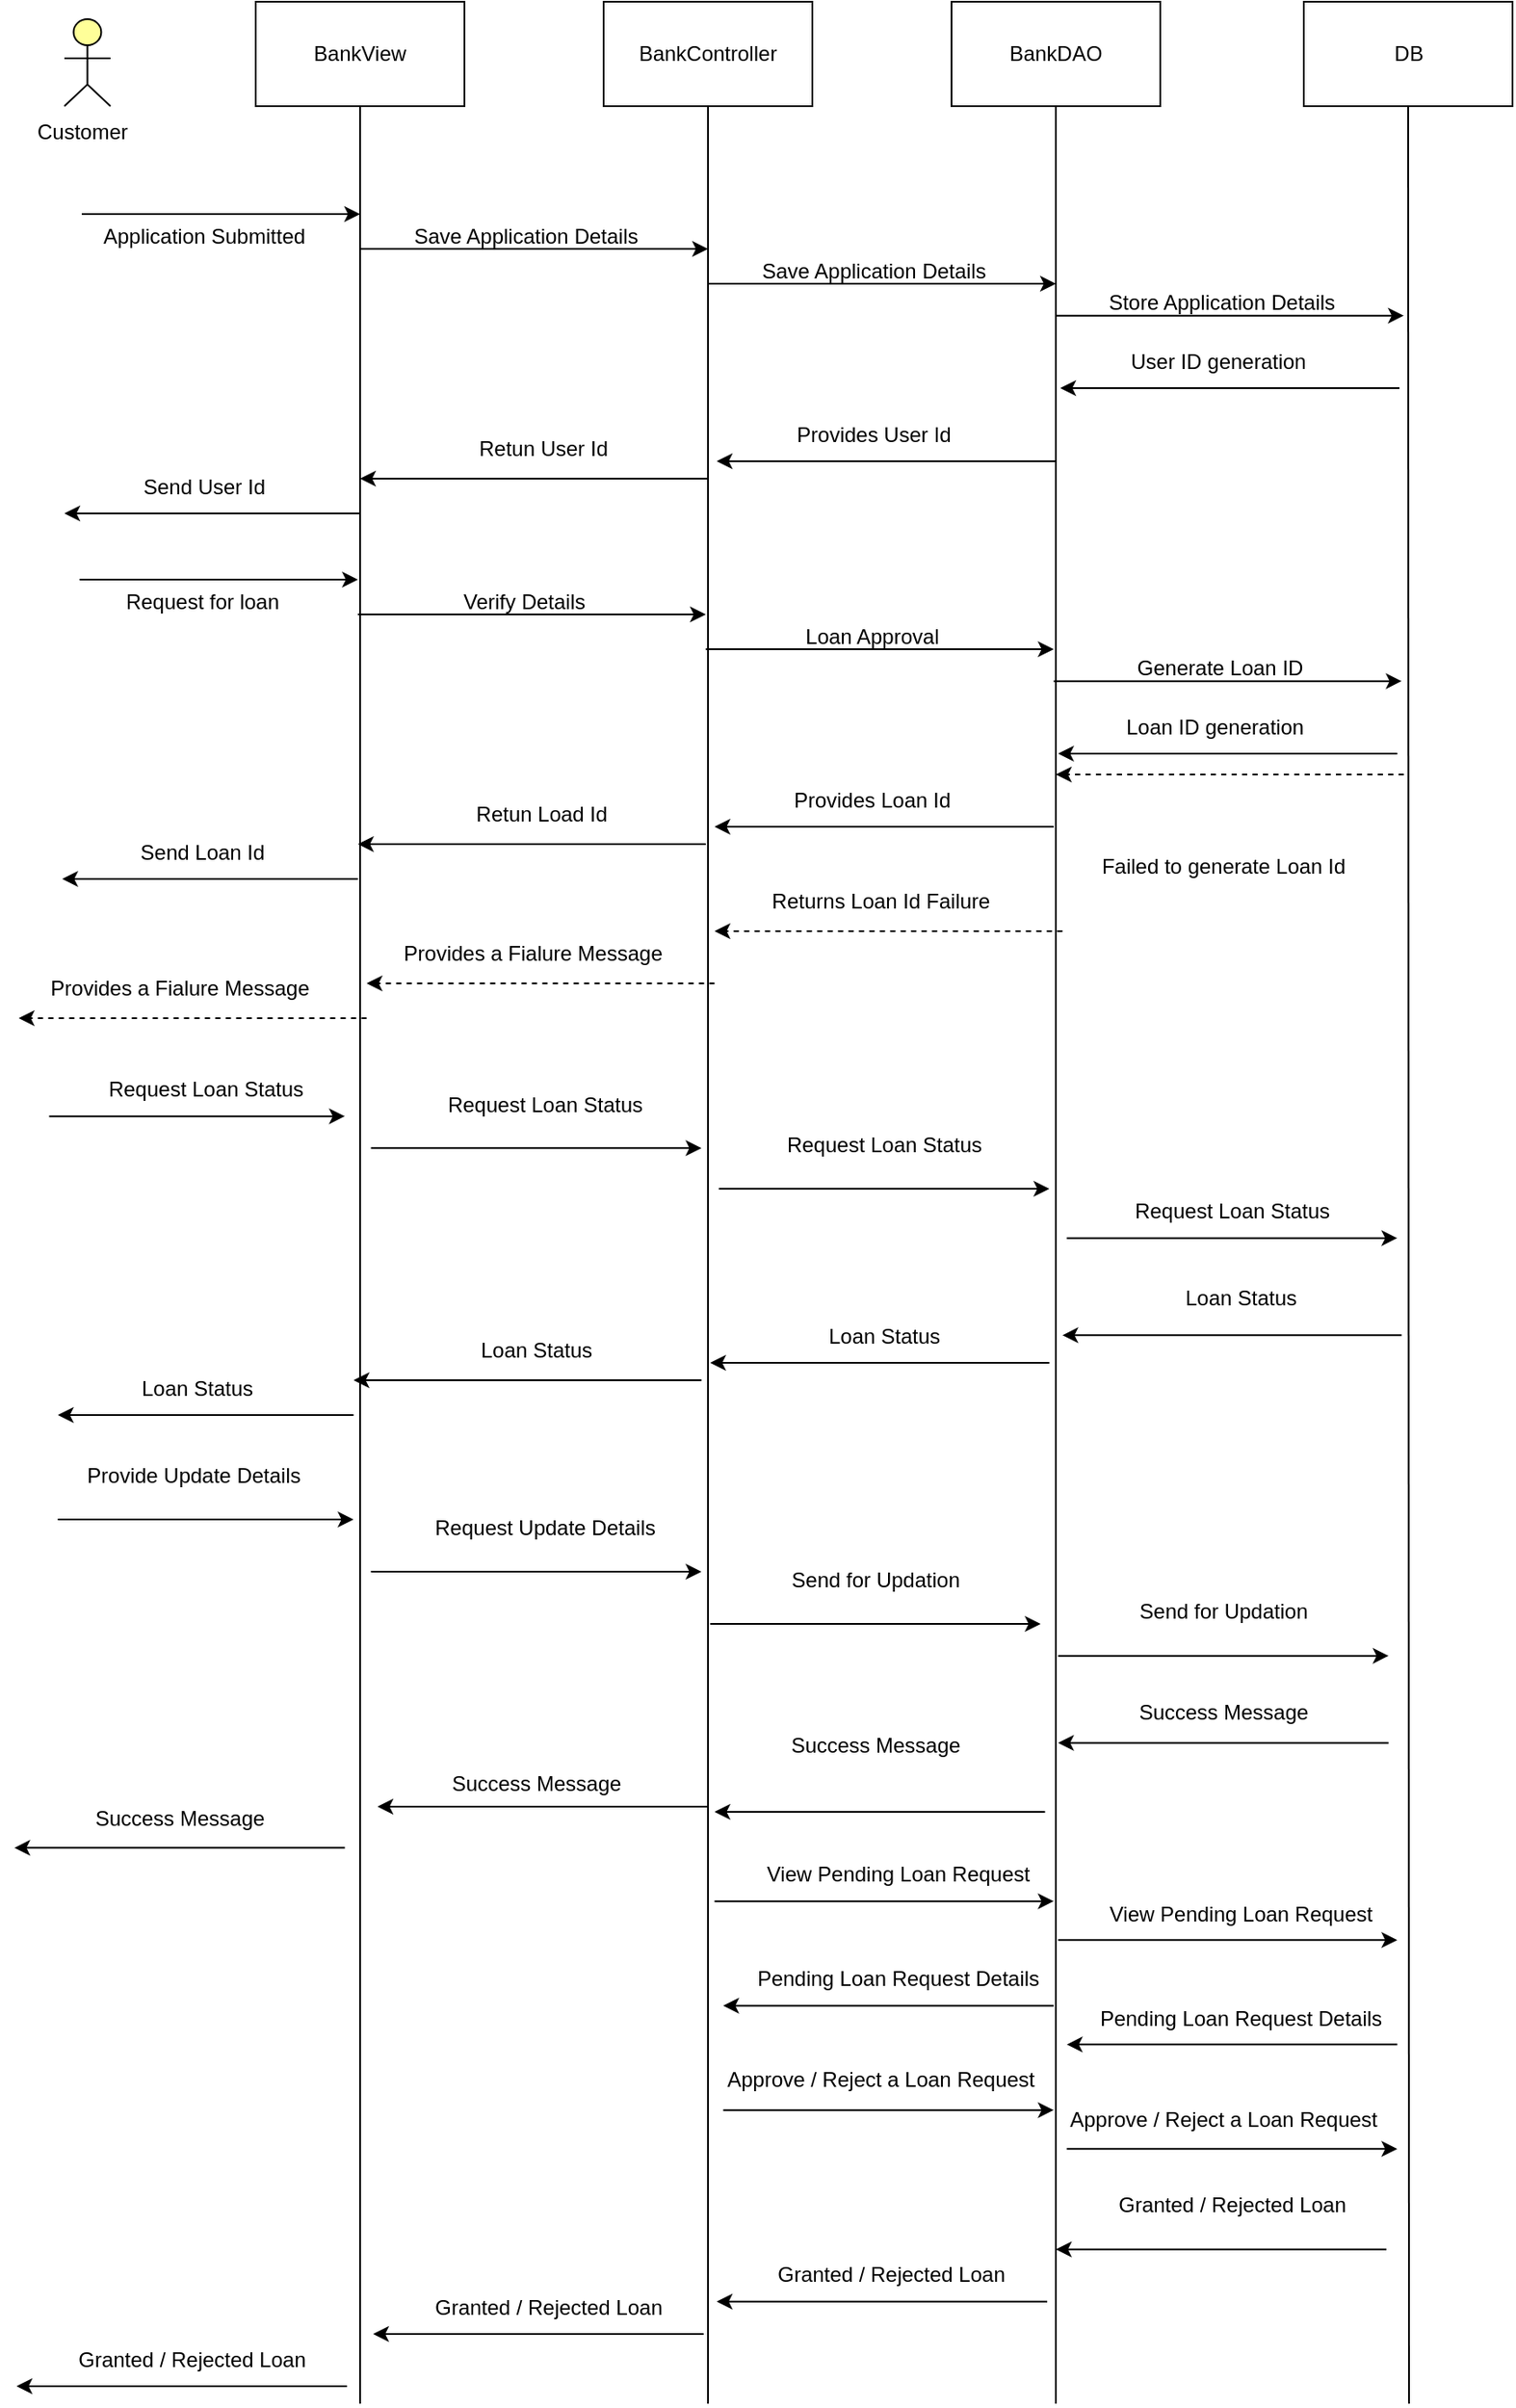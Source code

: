 <mxfile version="28.1.0">
  <diagram name="Page-1" id="zYoQJKuruc59RscXdtNj">
    <mxGraphModel dx="2265" dy="920" grid="1" gridSize="10" guides="1" tooltips="1" connect="1" arrows="1" fold="1" page="1" pageScale="1" pageWidth="850" pageHeight="1100" math="0" shadow="0">
      <root>
        <mxCell id="0" />
        <mxCell id="1" parent="0" />
        <mxCell id="ZP8F139_U9aVebwbNAbs-1" value="" style="html=1;outlineConnect=0;whiteSpace=wrap;fillColor=#ffff99;verticalLabelPosition=bottom;verticalAlign=top;align=center;shape=mxgraph.archimate3.actor;" parent="1" vertex="1">
          <mxGeometry x="-370" y="130" width="26.5" height="50" as="geometry" />
        </mxCell>
        <mxCell id="ZP8F139_U9aVebwbNAbs-2" value="BankView" style="rounded=0;whiteSpace=wrap;html=1;" parent="1" vertex="1">
          <mxGeometry x="-260" y="120" width="120" height="60" as="geometry" />
        </mxCell>
        <mxCell id="ZP8F139_U9aVebwbNAbs-3" value="BankController" style="rounded=0;whiteSpace=wrap;html=1;" parent="1" vertex="1">
          <mxGeometry x="-60" y="120" width="120" height="60" as="geometry" />
        </mxCell>
        <mxCell id="ZP8F139_U9aVebwbNAbs-4" value="BankDAO" style="rounded=0;whiteSpace=wrap;html=1;direction=west;" parent="1" vertex="1">
          <mxGeometry x="140" y="120" width="120" height="60" as="geometry" />
        </mxCell>
        <mxCell id="ZP8F139_U9aVebwbNAbs-5" value="" style="endArrow=none;html=1;rounded=0;entryX=0.5;entryY=1;entryDx=0;entryDy=0;" parent="1" target="ZP8F139_U9aVebwbNAbs-2" edge="1">
          <mxGeometry width="50" height="50" relative="1" as="geometry">
            <mxPoint x="-200" y="1500" as="sourcePoint" />
            <mxPoint x="-90" y="290" as="targetPoint" />
          </mxGeometry>
        </mxCell>
        <mxCell id="ZP8F139_U9aVebwbNAbs-6" value="" style="endArrow=none;html=1;rounded=0;" parent="1" edge="1">
          <mxGeometry width="50" height="50" relative="1" as="geometry">
            <mxPoint x="200" y="1500" as="sourcePoint" />
            <mxPoint x="200" y="180" as="targetPoint" />
          </mxGeometry>
        </mxCell>
        <mxCell id="ZP8F139_U9aVebwbNAbs-7" value="" style="endArrow=none;html=1;rounded=0;entryX=0.5;entryY=1;entryDx=0;entryDy=0;" parent="1" target="ZP8F139_U9aVebwbNAbs-3" edge="1">
          <mxGeometry width="50" height="50" relative="1" as="geometry">
            <mxPoint y="1500" as="sourcePoint" />
            <mxPoint x="25" y="310" as="targetPoint" />
          </mxGeometry>
        </mxCell>
        <mxCell id="ZP8F139_U9aVebwbNAbs-8" value="Customer" style="text;html=1;align=center;verticalAlign=middle;resizable=0;points=[];autosize=1;strokeColor=none;fillColor=none;" parent="1" vertex="1">
          <mxGeometry x="-400" y="180" width="80" height="30" as="geometry" />
        </mxCell>
        <mxCell id="ZP8F139_U9aVebwbNAbs-9" value="" style="endArrow=classic;html=1;rounded=0;" parent="1" edge="1">
          <mxGeometry width="50" height="50" relative="1" as="geometry">
            <mxPoint x="-201.25" y="472" as="sourcePoint" />
            <mxPoint x="-1.25" y="472" as="targetPoint" />
          </mxGeometry>
        </mxCell>
        <mxCell id="ZP8F139_U9aVebwbNAbs-10" value="" style="endArrow=classic;html=1;rounded=0;" parent="1" edge="1">
          <mxGeometry width="50" height="50" relative="1" as="geometry">
            <mxPoint x="-1.25" y="492" as="sourcePoint" />
            <mxPoint x="198.75" y="492" as="targetPoint" />
          </mxGeometry>
        </mxCell>
        <mxCell id="ZP8F139_U9aVebwbNAbs-11" value="" style="endArrow=classic;html=1;rounded=0;" parent="1" edge="1">
          <mxGeometry width="50" height="50" relative="1" as="geometry">
            <mxPoint x="-361.25" y="452" as="sourcePoint" />
            <mxPoint x="-201.25" y="452" as="targetPoint" />
          </mxGeometry>
        </mxCell>
        <mxCell id="ZP8F139_U9aVebwbNAbs-12" value="" style="endArrow=classic;html=1;rounded=0;" parent="1" edge="1">
          <mxGeometry width="50" height="50" relative="1" as="geometry">
            <mxPoint x="-1.25" y="604" as="sourcePoint" />
            <mxPoint x="-201.25" y="604" as="targetPoint" />
          </mxGeometry>
        </mxCell>
        <mxCell id="ZP8F139_U9aVebwbNAbs-13" value="" style="endArrow=classic;html=1;rounded=0;" parent="1" edge="1">
          <mxGeometry width="50" height="50" relative="1" as="geometry">
            <mxPoint x="-201.25" y="624" as="sourcePoint" />
            <mxPoint x="-371.25" y="624" as="targetPoint" />
          </mxGeometry>
        </mxCell>
        <mxCell id="ZP8F139_U9aVebwbNAbs-14" value="Request for loan" style="text;html=1;align=center;verticalAlign=middle;resizable=0;points=[];autosize=1;strokeColor=none;fillColor=none;" parent="1" vertex="1">
          <mxGeometry x="-346.25" y="450" width="110" height="30" as="geometry" />
        </mxCell>
        <mxCell id="ZP8F139_U9aVebwbNAbs-15" value="Verify Details" style="text;html=1;align=center;verticalAlign=middle;resizable=0;points=[];autosize=1;strokeColor=none;fillColor=none;" parent="1" vertex="1">
          <mxGeometry x="-151.25" y="450" width="90" height="30" as="geometry" />
        </mxCell>
        <mxCell id="ZP8F139_U9aVebwbNAbs-16" value="Loan Approval" style="text;html=1;align=center;verticalAlign=middle;resizable=0;points=[];autosize=1;strokeColor=none;fillColor=none;" parent="1" vertex="1">
          <mxGeometry x="43.75" y="470" width="100" height="30" as="geometry" />
        </mxCell>
        <mxCell id="ZP8F139_U9aVebwbNAbs-17" value="Retun Load Id" style="text;html=1;align=center;verticalAlign=middle;resizable=0;points=[];autosize=1;strokeColor=none;fillColor=none;" parent="1" vertex="1">
          <mxGeometry x="-146.25" y="572" width="100" height="30" as="geometry" />
        </mxCell>
        <mxCell id="ZP8F139_U9aVebwbNAbs-18" value="Send Loan Id" style="text;html=1;align=center;verticalAlign=middle;resizable=0;points=[];autosize=1;strokeColor=none;fillColor=none;" parent="1" vertex="1">
          <mxGeometry x="-336.25" y="594" width="90" height="30" as="geometry" />
        </mxCell>
        <mxCell id="ZP8F139_U9aVebwbNAbs-19" value="" style="endArrow=classic;html=1;rounded=0;" parent="1" edge="1">
          <mxGeometry width="50" height="50" relative="1" as="geometry">
            <mxPoint x="198.75" y="594" as="sourcePoint" />
            <mxPoint x="3.75" y="594" as="targetPoint" />
          </mxGeometry>
        </mxCell>
        <mxCell id="ZP8F139_U9aVebwbNAbs-20" value="Provides Loan Id" style="text;html=1;align=center;verticalAlign=middle;resizable=0;points=[];autosize=1;strokeColor=none;fillColor=none;" parent="1" vertex="1">
          <mxGeometry x="38.75" y="564" width="110" height="30" as="geometry" />
        </mxCell>
        <mxCell id="ZP8F139_U9aVebwbNAbs-21" value="" style="endArrow=classic;html=1;rounded=0;" parent="1" edge="1">
          <mxGeometry width="50" height="50" relative="1" as="geometry">
            <mxPoint x="-378.75" y="760.33" as="sourcePoint" />
            <mxPoint x="-208.75" y="760.33" as="targetPoint" />
          </mxGeometry>
        </mxCell>
        <mxCell id="ZP8F139_U9aVebwbNAbs-22" value="Request Loan Status" style="text;html=1;align=center;verticalAlign=middle;resizable=0;points=[];autosize=1;strokeColor=none;fillColor=none;" parent="1" vertex="1">
          <mxGeometry x="-358.75" y="730.0" width="140" height="30" as="geometry" />
        </mxCell>
        <mxCell id="ZP8F139_U9aVebwbNAbs-23" value="Request Loan Status" style="text;html=1;align=center;verticalAlign=middle;resizable=0;points=[];autosize=1;strokeColor=none;fillColor=none;" parent="1" vertex="1">
          <mxGeometry x="-163.75" y="738.66" width="140" height="30" as="geometry" />
        </mxCell>
        <mxCell id="ZP8F139_U9aVebwbNAbs-24" value="Request Loan Status" style="text;html=1;align=center;verticalAlign=middle;resizable=0;points=[];autosize=1;strokeColor=none;fillColor=none;" parent="1" vertex="1">
          <mxGeometry x="31.25" y="762" width="140" height="30" as="geometry" />
        </mxCell>
        <mxCell id="ZP8F139_U9aVebwbNAbs-25" value="" style="endArrow=classic;html=1;rounded=0;" parent="1" edge="1">
          <mxGeometry width="50" height="50" relative="1" as="geometry">
            <mxPoint x="-193.75" y="778.66" as="sourcePoint" />
            <mxPoint x="-3.75" y="778.66" as="targetPoint" />
          </mxGeometry>
        </mxCell>
        <mxCell id="ZP8F139_U9aVebwbNAbs-26" value="" style="endArrow=classic;html=1;rounded=0;" parent="1" edge="1">
          <mxGeometry width="50" height="50" relative="1" as="geometry">
            <mxPoint x="6.25" y="802" as="sourcePoint" />
            <mxPoint x="196.25" y="802" as="targetPoint" />
          </mxGeometry>
        </mxCell>
        <mxCell id="ZP8F139_U9aVebwbNAbs-27" value="" style="endArrow=classic;html=1;rounded=0;" parent="1" edge="1">
          <mxGeometry width="50" height="50" relative="1" as="geometry">
            <mxPoint x="-3.75" y="912" as="sourcePoint" />
            <mxPoint x="-203.75" y="912" as="targetPoint" />
          </mxGeometry>
        </mxCell>
        <mxCell id="ZP8F139_U9aVebwbNAbs-28" value="" style="endArrow=classic;html=1;rounded=0;" parent="1" edge="1">
          <mxGeometry width="50" height="50" relative="1" as="geometry">
            <mxPoint x="-203.75" y="932" as="sourcePoint" />
            <mxPoint x="-373.75" y="932" as="targetPoint" />
          </mxGeometry>
        </mxCell>
        <mxCell id="ZP8F139_U9aVebwbNAbs-29" value="Loan Status" style="text;html=1;align=center;verticalAlign=middle;resizable=0;points=[];autosize=1;strokeColor=none;fillColor=none;" parent="1" vertex="1">
          <mxGeometry x="-143.75" y="880" width="90" height="30" as="geometry" />
        </mxCell>
        <mxCell id="ZP8F139_U9aVebwbNAbs-30" value="Loan Status" style="text;html=1;align=center;verticalAlign=middle;resizable=0;points=[];autosize=1;strokeColor=none;fillColor=none;" parent="1" vertex="1">
          <mxGeometry x="-338.75" y="902" width="90" height="30" as="geometry" />
        </mxCell>
        <mxCell id="ZP8F139_U9aVebwbNAbs-31" value="" style="endArrow=classic;html=1;rounded=0;" parent="1" edge="1">
          <mxGeometry width="50" height="50" relative="1" as="geometry">
            <mxPoint x="196.25" y="902" as="sourcePoint" />
            <mxPoint x="1.25" y="902" as="targetPoint" />
          </mxGeometry>
        </mxCell>
        <mxCell id="ZP8F139_U9aVebwbNAbs-32" value="&lt;span style=&quot;color: rgba(0, 0, 0, 0); font-family: monospace; font-size: 0px; text-align: start;&quot;&gt;%3CmxGraphModel%3E%3Croot%3E%3CmxCell%20id%3D%220%22%2F%3E%3CmxCell%20id%3D%221%22%20parent%3D%220%22%2F%3E%3CmxCell%20id%3D%222%22%20value%3D%22%22%20style%3D%22endArrow%3Dclassic%3Bhtml%3D1%3Brounded%3D0%3B%22%20edge%3D%221%22%20parent%3D%221%22%3E%3CmxGeometry%20width%3D%2250%22%20height%3D%2250%22%20relative%3D%221%22%20as%3D%22geometry%22%3E%3CmxPoint%20x%3D%22475%22%20y%3D%22282%22%20as%3D%22sourcePoint%22%2F%3E%3CmxPoint%20x%3D%22275%22%20y%3D%22282%22%20as%3D%22targetPoint%22%2F%3E%3C%2FmxGeometry%3E%3C%2FmxCell%3E%3CmxCell%20id%3D%223%22%20value%3D%22%22%20style%3D%22endArrow%3Dclassic%3Bhtml%3D1%3Brounded%3D0%3B%22%20edge%3D%221%22%20parent%3D%221%22%3E%3CmxGeometry%20width%3D%2250%22%20height%3D%2250%22%20relative%3D%221%22%20as%3D%22geometry%22%3E%3CmxPoint%20x%3D%22275%22%20y%3D%22302%22%20as%3D%22sourcePoint%22%2F%3E%3CmxPoint%20x%3D%22105%22%20y%3D%22302%22%20as%3D%22targetPoint%22%2F%3E%3C%2FmxGeometry%3E%3C%2FmxCell%3E%3CmxCell%20id%3D%224%22%20value%3D%22Provides%20Loan%20Id%22%20style%3D%22text%3Bhtml%3D1%3Balign%3Dcenter%3BverticalAlign%3Dmiddle%3Bresizable%3D0%3Bpoints%3D%5B%5D%3Bautosize%3D1%3BstrokeColor%3Dnone%3BfillColor%3Dnone%3B%22%20vertex%3D%221%22%20parent%3D%221%22%3E%3CmxGeometry%20x%3D%22325%22%20y%3D%22250%22%20width%3D%22110%22%20height%3D%2230%22%20as%3D%22geometry%22%2F%3E%3C%2FmxCell%3E%3CmxCell%20id%3D%225%22%20value%3D%22Provides%20Loan%20Id%22%20style%3D%22text%3Bhtml%3D1%3Balign%3Dcenter%3BverticalAlign%3Dmiddle%3Bresizable%3D0%3Bpoints%3D%5B%5D%3Bautosize%3D1%3BstrokeColor%3Dnone%3BfillColor%3Dnone%3B%22%20vertex%3D%221%22%20parent%3D%221%22%3E%3CmxGeometry%20x%3D%22130%22%20y%3D%22272%22%20width%3D%22110%22%20height%3D%2230%22%20as%3D%22geometry%22%2F%3E%3C%2FmxCell%3E%3CmxCell%20id%3D%226%22%20value%3D%22%22%20style%3D%22endArrow%3Dclassic%3Bhtml%3D1%3Brounded%3D0%3B%22%20edge%3D%221%22%20parent%3D%221%22%3E%3CmxGeometry%20width%3D%2250%22%20height%3D%2250%22%20relative%3D%221%22%20as%3D%22geometry%22%3E%3CmxPoint%20x%3D%22675%22%20y%3D%22272%22%20as%3D%22sourcePoint%22%2F%3E%3CmxPoint%20x%3D%22480%22%20y%3D%22272%22%20as%3D%22targetPoint%22%2F%3E%3C%2FmxGeometry%3E%3C%2FmxCell%3E%3CmxCell%20id%3D%227%22%20value%3D%22Loan%20ID%20generation%22%20style%3D%22text%3Bhtml%3D1%3Balign%3Dcenter%3BverticalAlign%3Dmiddle%3Bresizable%3D0%3Bpoints%3D%5B%5D%3Bautosize%3D1%3BstrokeColor%3Dnone%3BfillColor%3Dnone%3B%22%20vertex%3D%221%22%20parent%3D%221%22%3E%3CmxGeometry%20x%3D%22505%22%20y%3D%22242%22%20width%3D%22130%22%20height%3D%2230%22%20as%3D%22geometry%22%2F%3E%3C%2FmxCell%3E%3C%2Froot%3E%3C%2FmxGraphModel%3EL&lt;/span&gt;" style="text;html=1;align=center;verticalAlign=middle;resizable=0;points=[];autosize=1;strokeColor=none;fillColor=none;" parent="1" vertex="1">
          <mxGeometry x="81.25" y="872" width="20" height="30" as="geometry" />
        </mxCell>
        <mxCell id="ZP8F139_U9aVebwbNAbs-33" value="Loan Status" style="text;html=1;align=center;verticalAlign=middle;resizable=0;points=[];autosize=1;strokeColor=none;fillColor=none;" parent="1" vertex="1">
          <mxGeometry x="56.25" y="872" width="90" height="30" as="geometry" />
        </mxCell>
        <mxCell id="ZP8F139_U9aVebwbNAbs-34" value="" style="endArrow=classic;html=1;rounded=0;" parent="1" edge="1">
          <mxGeometry width="50" height="50" relative="1" as="geometry">
            <mxPoint x="-373.75" y="992" as="sourcePoint" />
            <mxPoint x="-203.75" y="992" as="targetPoint" />
          </mxGeometry>
        </mxCell>
        <mxCell id="ZP8F139_U9aVebwbNAbs-35" value="Provide Update Details" style="text;html=1;align=center;verticalAlign=middle;resizable=0;points=[];autosize=1;strokeColor=none;fillColor=none;" parent="1" vertex="1">
          <mxGeometry x="-371.25" y="952" width="150" height="30" as="geometry" />
        </mxCell>
        <mxCell id="ZP8F139_U9aVebwbNAbs-36" value="Request Update Details" style="text;html=1;align=center;verticalAlign=middle;resizable=0;points=[];autosize=1;strokeColor=none;fillColor=none;" parent="1" vertex="1">
          <mxGeometry x="-168.75" y="982" width="150" height="30" as="geometry" />
        </mxCell>
        <mxCell id="ZP8F139_U9aVebwbNAbs-37" value="Send for Updation" style="text;html=1;align=center;verticalAlign=middle;resizable=0;points=[];autosize=1;strokeColor=none;fillColor=none;" parent="1" vertex="1">
          <mxGeometry x="36.25" y="1012" width="120" height="30" as="geometry" />
        </mxCell>
        <mxCell id="ZP8F139_U9aVebwbNAbs-38" value="" style="endArrow=classic;html=1;rounded=0;" parent="1" edge="1">
          <mxGeometry width="50" height="50" relative="1" as="geometry">
            <mxPoint x="-193.75" y="1022" as="sourcePoint" />
            <mxPoint x="-3.75" y="1022" as="targetPoint" />
          </mxGeometry>
        </mxCell>
        <mxCell id="ZP8F139_U9aVebwbNAbs-39" value="" style="endArrow=classic;html=1;rounded=0;" parent="1" edge="1">
          <mxGeometry width="50" height="50" relative="1" as="geometry">
            <mxPoint x="1.25" y="1052" as="sourcePoint" />
            <mxPoint x="191.25" y="1052" as="targetPoint" />
          </mxGeometry>
        </mxCell>
        <mxCell id="ZP8F139_U9aVebwbNAbs-40" value="" style="endArrow=classic;html=1;rounded=0;" parent="1" edge="1">
          <mxGeometry width="50" height="50" relative="1" as="geometry">
            <mxPoint x="193.75" y="1160" as="sourcePoint" />
            <mxPoint x="3.75" y="1160" as="targetPoint" />
          </mxGeometry>
        </mxCell>
        <mxCell id="ZP8F139_U9aVebwbNAbs-41" value="Success Message" style="text;html=1;align=center;verticalAlign=middle;resizable=0;points=[];autosize=1;strokeColor=none;fillColor=none;" parent="1" vertex="1">
          <mxGeometry x="36.25" y="1106.66" width="120" height="30" as="geometry" />
        </mxCell>
        <mxCell id="ZP8F139_U9aVebwbNAbs-42" value="" style="endArrow=classic;html=1;rounded=0;" parent="1" edge="1">
          <mxGeometry width="50" height="50" relative="1" as="geometry">
            <mxPoint y="1156.99" as="sourcePoint" />
            <mxPoint x="-190" y="1156.99" as="targetPoint" />
          </mxGeometry>
        </mxCell>
        <mxCell id="ZP8F139_U9aVebwbNAbs-43" value="Success Message" style="text;html=1;align=center;verticalAlign=middle;resizable=0;points=[];autosize=1;strokeColor=none;fillColor=none;" parent="1" vertex="1">
          <mxGeometry x="-158.75" y="1128.66" width="120" height="30" as="geometry" />
        </mxCell>
        <mxCell id="ZP8F139_U9aVebwbNAbs-44" value="" style="endArrow=classic;html=1;rounded=0;" parent="1" edge="1">
          <mxGeometry width="50" height="50" relative="1" as="geometry">
            <mxPoint x="-208.75" y="1180.66" as="sourcePoint" />
            <mxPoint x="-398.75" y="1180.66" as="targetPoint" />
          </mxGeometry>
        </mxCell>
        <mxCell id="ZP8F139_U9aVebwbNAbs-45" value="Success Message" style="text;html=1;align=center;verticalAlign=middle;resizable=0;points=[];autosize=1;strokeColor=none;fillColor=none;" parent="1" vertex="1">
          <mxGeometry x="-363.75" y="1148.66" width="120" height="30" as="geometry" />
        </mxCell>
        <mxCell id="ZP8F139_U9aVebwbNAbs-46" value="" style="endArrow=classic;html=1;rounded=0;" parent="1" edge="1">
          <mxGeometry width="50" height="50" relative="1" as="geometry">
            <mxPoint x="3.75" y="1211.34" as="sourcePoint" />
            <mxPoint x="198.75" y="1211.34" as="targetPoint" />
          </mxGeometry>
        </mxCell>
        <mxCell id="ZP8F139_U9aVebwbNAbs-47" value="View Pending Loan Request" style="text;html=1;align=center;verticalAlign=middle;resizable=0;points=[];autosize=1;strokeColor=none;fillColor=none;" parent="1" vertex="1">
          <mxGeometry x="23.75" y="1181.34" width="170" height="30" as="geometry" />
        </mxCell>
        <mxCell id="ZP8F139_U9aVebwbNAbs-48" value="Pending Loan Request Details" style="text;html=1;align=center;verticalAlign=middle;resizable=0;points=[];autosize=1;strokeColor=none;fillColor=none;" parent="1" vertex="1">
          <mxGeometry x="13.75" y="1241.34" width="190" height="30" as="geometry" />
        </mxCell>
        <mxCell id="ZP8F139_U9aVebwbNAbs-49" value="" style="endArrow=classic;html=1;rounded=0;" parent="1" edge="1">
          <mxGeometry width="50" height="50" relative="1" as="geometry">
            <mxPoint x="8.75" y="1331.34" as="sourcePoint" />
            <mxPoint x="198.75" y="1331.34" as="targetPoint" />
          </mxGeometry>
        </mxCell>
        <mxCell id="ZP8F139_U9aVebwbNAbs-50" value="Approve / Reject a Loan Request" style="text;html=1;align=center;verticalAlign=middle;resizable=0;points=[];autosize=1;strokeColor=none;fillColor=none;" parent="1" vertex="1">
          <mxGeometry x="-1.25" y="1299.34" width="200" height="30" as="geometry" />
        </mxCell>
        <mxCell id="ZP8F139_U9aVebwbNAbs-51" value="" style="endArrow=classic;html=1;rounded=0;" parent="1" edge="1">
          <mxGeometry width="50" height="50" relative="1" as="geometry">
            <mxPoint x="198.75" y="1271.34" as="sourcePoint" />
            <mxPoint x="8.75" y="1271.34" as="targetPoint" />
          </mxGeometry>
        </mxCell>
        <mxCell id="ZP8F139_U9aVebwbNAbs-52" value="Granted / Rejected Loan" style="text;html=1;align=center;verticalAlign=middle;resizable=0;points=[];autosize=1;strokeColor=none;fillColor=none;" parent="1" vertex="1">
          <mxGeometry x="30" y="1411.34" width="150" height="30" as="geometry" />
        </mxCell>
        <mxCell id="ZP8F139_U9aVebwbNAbs-53" value="" style="endArrow=classic;html=1;rounded=0;" parent="1" edge="1">
          <mxGeometry width="50" height="50" relative="1" as="geometry">
            <mxPoint x="195" y="1441.34" as="sourcePoint" />
            <mxPoint x="5" y="1441.34" as="targetPoint" />
          </mxGeometry>
        </mxCell>
        <mxCell id="ZP8F139_U9aVebwbNAbs-54" value="Granted / Rejected Loan" style="text;html=1;align=center;verticalAlign=middle;resizable=0;points=[];autosize=1;strokeColor=none;fillColor=none;" parent="1" vertex="1">
          <mxGeometry x="-167.5" y="1430" width="150" height="30" as="geometry" />
        </mxCell>
        <mxCell id="ZP8F139_U9aVebwbNAbs-55" value="" style="endArrow=classic;html=1;rounded=0;" parent="1" edge="1">
          <mxGeometry width="50" height="50" relative="1" as="geometry">
            <mxPoint x="-2.5" y="1460" as="sourcePoint" />
            <mxPoint x="-192.5" y="1460" as="targetPoint" />
          </mxGeometry>
        </mxCell>
        <mxCell id="ZP8F139_U9aVebwbNAbs-56" value="Granted / Rejected Loan" style="text;html=1;align=center;verticalAlign=middle;resizable=0;points=[];autosize=1;strokeColor=none;fillColor=none;" parent="1" vertex="1">
          <mxGeometry x="-372.5" y="1460" width="150" height="30" as="geometry" />
        </mxCell>
        <mxCell id="ZP8F139_U9aVebwbNAbs-57" value="" style="endArrow=classic;html=1;rounded=0;" parent="1" edge="1">
          <mxGeometry width="50" height="50" relative="1" as="geometry">
            <mxPoint x="-207.5" y="1490" as="sourcePoint" />
            <mxPoint x="-397.5" y="1490" as="targetPoint" />
          </mxGeometry>
        </mxCell>
        <mxCell id="ZP8F139_U9aVebwbNAbs-58" value="" style="html=1;labelBackgroundColor=#ffffff;startArrow=none;startFill=0;startSize=6;endArrow=classic;endFill=1;endSize=6;jettySize=auto;orthogonalLoop=1;strokeWidth=1;dashed=1;fontSize=14;rounded=0;" parent="1" edge="1">
          <mxGeometry width="60" height="60" relative="1" as="geometry">
            <mxPoint x="203.75" y="654" as="sourcePoint" />
            <mxPoint x="3.75" y="654" as="targetPoint" />
          </mxGeometry>
        </mxCell>
        <mxCell id="ZP8F139_U9aVebwbNAbs-59" value="" style="html=1;labelBackgroundColor=#ffffff;startArrow=none;startFill=0;startSize=6;endArrow=classic;endFill=1;endSize=6;jettySize=auto;orthogonalLoop=1;strokeWidth=1;dashed=1;fontSize=14;rounded=0;" parent="1" edge="1">
          <mxGeometry width="60" height="60" relative="1" as="geometry">
            <mxPoint x="3.75" y="684" as="sourcePoint" />
            <mxPoint x="-196.25" y="684" as="targetPoint" />
          </mxGeometry>
        </mxCell>
        <mxCell id="ZP8F139_U9aVebwbNAbs-60" value="" style="html=1;labelBackgroundColor=#ffffff;startArrow=none;startFill=0;startSize=6;endArrow=classic;endFill=1;endSize=6;jettySize=auto;orthogonalLoop=1;strokeWidth=1;dashed=1;fontSize=14;rounded=0;" parent="1" edge="1">
          <mxGeometry width="60" height="60" relative="1" as="geometry">
            <mxPoint x="-196.25" y="704" as="sourcePoint" />
            <mxPoint x="-396.25" y="704" as="targetPoint" />
          </mxGeometry>
        </mxCell>
        <mxCell id="ZP8F139_U9aVebwbNAbs-61" value="Provides a Fialure Message" style="text;html=1;align=center;verticalAlign=middle;resizable=0;points=[];autosize=1;strokeColor=none;fillColor=none;" parent="1" vertex="1">
          <mxGeometry x="-186.25" y="652" width="170" height="30" as="geometry" />
        </mxCell>
        <mxCell id="ZP8F139_U9aVebwbNAbs-62" value="Provides a Fialure Message" style="text;html=1;align=center;verticalAlign=middle;resizable=0;points=[];autosize=1;strokeColor=none;fillColor=none;" parent="1" vertex="1">
          <mxGeometry x="-388.75" y="672" width="170" height="30" as="geometry" />
        </mxCell>
        <mxCell id="ZP8F139_U9aVebwbNAbs-63" value="Returns Loan Id Failure" style="text;html=1;align=center;verticalAlign=middle;resizable=0;points=[];autosize=1;strokeColor=none;fillColor=none;" parent="1" vertex="1">
          <mxGeometry x="23.75" y="622" width="150" height="30" as="geometry" />
        </mxCell>
        <mxCell id="ZP8F139_U9aVebwbNAbs-64" value="DB" style="rounded=0;whiteSpace=wrap;html=1;direction=west;" parent="1" vertex="1">
          <mxGeometry x="342.5" y="120" width="120" height="60" as="geometry" />
        </mxCell>
        <mxCell id="ZP8F139_U9aVebwbNAbs-65" value="" style="endArrow=none;html=1;rounded=0;" parent="1" edge="1">
          <mxGeometry width="50" height="50" relative="1" as="geometry">
            <mxPoint x="403" y="1500" as="sourcePoint" />
            <mxPoint x="402.5" y="180" as="targetPoint" />
          </mxGeometry>
        </mxCell>
        <mxCell id="ZP8F139_U9aVebwbNAbs-66" value="&lt;span style=&quot;color: rgba(0, 0, 0, 0); font-family: monospace; font-size: 0px; text-align: start;&quot;&gt;%3CmxGraphModel%3E%3Croot%3E%3CmxCell%20id%3D%220%22%2F%3E%3CmxCell%20id%3D%221%22%20parent%3D%220%22%2F%3E%3CmxCell%20id%3D%222%22%20value%3D%22%22%20style%3D%22endArrow%3Dclassic%3Bhtml%3D1%3Brounded%3D0%3B%22%20edge%3D%221%22%20parent%3D%221%22%3E%3CmxGeometry%20width%3D%2250%22%20height%3D%2250%22%20relative%3D%221%22%20as%3D%22geometry%22%3E%3CmxPoint%20x%3D%22475%22%20y%3D%22282%22%20as%3D%22sourcePoint%22%2F%3E%3CmxPoint%20x%3D%22275%22%20y%3D%22282%22%20as%3D%22targetPoint%22%2F%3E%3C%2FmxGeometry%3E%3C%2FmxCell%3E%3CmxCell%20id%3D%223%22%20value%3D%22%22%20style%3D%22endArrow%3Dclassic%3Bhtml%3D1%3Brounded%3D0%3B%22%20edge%3D%221%22%20parent%3D%221%22%3E%3CmxGeometry%20width%3D%2250%22%20height%3D%2250%22%20relative%3D%221%22%20as%3D%22geometry%22%3E%3CmxPoint%20x%3D%22275%22%20y%3D%22302%22%20as%3D%22sourcePoint%22%2F%3E%3CmxPoint%20x%3D%22105%22%20y%3D%22302%22%20as%3D%22targetPoint%22%2F%3E%3C%2FmxGeometry%3E%3C%2FmxCell%3E%3CmxCell%20id%3D%224%22%20value%3D%22Provides%20Loan%20Id%22%20style%3D%22text%3Bhtml%3D1%3Balign%3Dcenter%3BverticalAlign%3Dmiddle%3Bresizable%3D0%3Bpoints%3D%5B%5D%3Bautosize%3D1%3BstrokeColor%3Dnone%3BfillColor%3Dnone%3B%22%20vertex%3D%221%22%20parent%3D%221%22%3E%3CmxGeometry%20x%3D%22325%22%20y%3D%22250%22%20width%3D%22110%22%20height%3D%2230%22%20as%3D%22geometry%22%2F%3E%3C%2FmxCell%3E%3CmxCell%20id%3D%225%22%20value%3D%22Provides%20Loan%20Id%22%20style%3D%22text%3Bhtml%3D1%3Balign%3Dcenter%3BverticalAlign%3Dmiddle%3Bresizable%3D0%3Bpoints%3D%5B%5D%3Bautosize%3D1%3BstrokeColor%3Dnone%3BfillColor%3Dnone%3B%22%20vertex%3D%221%22%20parent%3D%221%22%3E%3CmxGeometry%20x%3D%22130%22%20y%3D%22272%22%20width%3D%22110%22%20height%3D%2230%22%20as%3D%22geometry%22%2F%3E%3C%2FmxCell%3E%3CmxCell%20id%3D%226%22%20value%3D%22%22%20style%3D%22endArrow%3Dclassic%3Bhtml%3D1%3Brounded%3D0%3B%22%20edge%3D%221%22%20parent%3D%221%22%3E%3CmxGeometry%20width%3D%2250%22%20height%3D%2250%22%20relative%3D%221%22%20as%3D%22geometry%22%3E%3CmxPoint%20x%3D%22675%22%20y%3D%22272%22%20as%3D%22sourcePoint%22%2F%3E%3CmxPoint%20x%3D%22480%22%20y%3D%22272%22%20as%3D%22targetPoint%22%2F%3E%3C%2FmxGeometry%3E%3C%2FmxCell%3E%3CmxCell%20id%3D%227%22%20value%3D%22Loan%20ID%20generation%22%20style%3D%22text%3Bhtml%3D1%3Balign%3Dcenter%3BverticalAlign%3Dmiddle%3Bresizable%3D0%3Bpoints%3D%5B%5D%3Bautosize%3D1%3BstrokeColor%3Dnone%3BfillColor%3Dnone%3B%22%20vertex%3D%221%22%20parent%3D%221%22%3E%3CmxGeometry%20x%3D%22505%22%20y%3D%22242%22%20width%3D%22130%22%20height%3D%2230%22%20as%3D%22geometry%22%2F%3E%3C%2FmxCell%3E%3C%2Froot%3E%3C%2FmxGraphModel%3EL&lt;/span&gt;" style="text;html=1;align=center;verticalAlign=middle;resizable=0;points=[];autosize=1;strokeColor=none;fillColor=none;" parent="1" vertex="1">
          <mxGeometry x="288.75" y="832" width="20" height="30" as="geometry" />
        </mxCell>
        <mxCell id="ZP8F139_U9aVebwbNAbs-67" value="" style="endArrow=classic;html=1;rounded=0;" parent="1" edge="1">
          <mxGeometry width="50" height="50" relative="1" as="geometry">
            <mxPoint x="198.75" y="510.33" as="sourcePoint" />
            <mxPoint x="398.75" y="510.33" as="targetPoint" />
          </mxGeometry>
        </mxCell>
        <mxCell id="ZP8F139_U9aVebwbNAbs-68" value="Generate Loan ID" style="text;html=1;align=center;verticalAlign=middle;resizable=0;points=[];autosize=1;strokeColor=none;fillColor=none;" parent="1" vertex="1">
          <mxGeometry x="233.75" y="488.33" width="120" height="30" as="geometry" />
        </mxCell>
        <mxCell id="ZP8F139_U9aVebwbNAbs-69" value="" style="endArrow=classic;html=1;rounded=0;" parent="1" edge="1">
          <mxGeometry width="50" height="50" relative="1" as="geometry">
            <mxPoint x="396.25" y="552" as="sourcePoint" />
            <mxPoint x="201.25" y="552" as="targetPoint" />
          </mxGeometry>
        </mxCell>
        <mxCell id="ZP8F139_U9aVebwbNAbs-70" value="Loan ID generation" style="text;html=1;align=center;verticalAlign=middle;resizable=0;points=[];autosize=1;strokeColor=none;fillColor=none;" parent="1" vertex="1">
          <mxGeometry x="226.25" y="522" width="130" height="30" as="geometry" />
        </mxCell>
        <mxCell id="ZP8F139_U9aVebwbNAbs-71" value="Request Loan Status" style="text;html=1;align=center;verticalAlign=middle;resizable=0;points=[];autosize=1;strokeColor=none;fillColor=none;" parent="1" vertex="1">
          <mxGeometry x="231.25" y="800.33" width="140" height="30" as="geometry" />
        </mxCell>
        <mxCell id="ZP8F139_U9aVebwbNAbs-72" value="" style="endArrow=classic;html=1;rounded=0;" parent="1" edge="1">
          <mxGeometry width="50" height="50" relative="1" as="geometry">
            <mxPoint x="206.25" y="830.33" as="sourcePoint" />
            <mxPoint x="396.25" y="830.33" as="targetPoint" />
          </mxGeometry>
        </mxCell>
        <mxCell id="ZP8F139_U9aVebwbNAbs-73" value="" style="endArrow=classic;html=1;rounded=0;" parent="1" edge="1">
          <mxGeometry width="50" height="50" relative="1" as="geometry">
            <mxPoint x="398.75" y="886.17" as="sourcePoint" />
            <mxPoint x="203.75" y="886.17" as="targetPoint" />
          </mxGeometry>
        </mxCell>
        <mxCell id="ZP8F139_U9aVebwbNAbs-74" value="&lt;span style=&quot;color: rgba(0, 0, 0, 0); font-family: monospace; font-size: 0px; text-align: start;&quot;&gt;%3CmxGraphModel%3E%3Croot%3E%3CmxCell%20id%3D%220%22%2F%3E%3CmxCell%20id%3D%221%22%20parent%3D%220%22%2F%3E%3CmxCell%20id%3D%222%22%20value%3D%22%22%20style%3D%22endArrow%3Dclassic%3Bhtml%3D1%3Brounded%3D0%3B%22%20edge%3D%221%22%20parent%3D%221%22%3E%3CmxGeometry%20width%3D%2250%22%20height%3D%2250%22%20relative%3D%221%22%20as%3D%22geometry%22%3E%3CmxPoint%20x%3D%22475%22%20y%3D%22282%22%20as%3D%22sourcePoint%22%2F%3E%3CmxPoint%20x%3D%22275%22%20y%3D%22282%22%20as%3D%22targetPoint%22%2F%3E%3C%2FmxGeometry%3E%3C%2FmxCell%3E%3CmxCell%20id%3D%223%22%20value%3D%22%22%20style%3D%22endArrow%3Dclassic%3Bhtml%3D1%3Brounded%3D0%3B%22%20edge%3D%221%22%20parent%3D%221%22%3E%3CmxGeometry%20width%3D%2250%22%20height%3D%2250%22%20relative%3D%221%22%20as%3D%22geometry%22%3E%3CmxPoint%20x%3D%22275%22%20y%3D%22302%22%20as%3D%22sourcePoint%22%2F%3E%3CmxPoint%20x%3D%22105%22%20y%3D%22302%22%20as%3D%22targetPoint%22%2F%3E%3C%2FmxGeometry%3E%3C%2FmxCell%3E%3CmxCell%20id%3D%224%22%20value%3D%22Provides%20Loan%20Id%22%20style%3D%22text%3Bhtml%3D1%3Balign%3Dcenter%3BverticalAlign%3Dmiddle%3Bresizable%3D0%3Bpoints%3D%5B%5D%3Bautosize%3D1%3BstrokeColor%3Dnone%3BfillColor%3Dnone%3B%22%20vertex%3D%221%22%20parent%3D%221%22%3E%3CmxGeometry%20x%3D%22325%22%20y%3D%22250%22%20width%3D%22110%22%20height%3D%2230%22%20as%3D%22geometry%22%2F%3E%3C%2FmxCell%3E%3CmxCell%20id%3D%225%22%20value%3D%22Provides%20Loan%20Id%22%20style%3D%22text%3Bhtml%3D1%3Balign%3Dcenter%3BverticalAlign%3Dmiddle%3Bresizable%3D0%3Bpoints%3D%5B%5D%3Bautosize%3D1%3BstrokeColor%3Dnone%3BfillColor%3Dnone%3B%22%20vertex%3D%221%22%20parent%3D%221%22%3E%3CmxGeometry%20x%3D%22130%22%20y%3D%22272%22%20width%3D%22110%22%20height%3D%2230%22%20as%3D%22geometry%22%2F%3E%3C%2FmxCell%3E%3CmxCell%20id%3D%226%22%20value%3D%22%22%20style%3D%22endArrow%3Dclassic%3Bhtml%3D1%3Brounded%3D0%3B%22%20edge%3D%221%22%20parent%3D%221%22%3E%3CmxGeometry%20width%3D%2250%22%20height%3D%2250%22%20relative%3D%221%22%20as%3D%22geometry%22%3E%3CmxPoint%20x%3D%22675%22%20y%3D%22272%22%20as%3D%22sourcePoint%22%2F%3E%3CmxPoint%20x%3D%22480%22%20y%3D%22272%22%20as%3D%22targetPoint%22%2F%3E%3C%2FmxGeometry%3E%3C%2FmxCell%3E%3CmxCell%20id%3D%227%22%20value%3D%22Loan%20ID%20generation%22%20style%3D%22text%3Bhtml%3D1%3Balign%3Dcenter%3BverticalAlign%3Dmiddle%3Bresizable%3D0%3Bpoints%3D%5B%5D%3Bautosize%3D1%3BstrokeColor%3Dnone%3BfillColor%3Dnone%3B%22%20vertex%3D%221%22%20parent%3D%221%22%3E%3CmxGeometry%20x%3D%22505%22%20y%3D%22242%22%20width%3D%22130%22%20height%3D%2230%22%20as%3D%22geometry%22%2F%3E%3C%2FmxCell%3E%3C%2Froot%3E%3C%2FmxGraphModel%3EL&lt;/span&gt;" style="text;html=1;align=center;verticalAlign=middle;resizable=0;points=[];autosize=1;strokeColor=none;fillColor=none;" parent="1" vertex="1">
          <mxGeometry x="286.25" y="850.33" width="20" height="30" as="geometry" />
        </mxCell>
        <mxCell id="ZP8F139_U9aVebwbNAbs-75" value="Loan Status" style="text;html=1;align=center;verticalAlign=middle;resizable=0;points=[];autosize=1;strokeColor=none;fillColor=none;" parent="1" vertex="1">
          <mxGeometry x="261.25" y="850.33" width="90" height="30" as="geometry" />
        </mxCell>
        <mxCell id="ZP8F139_U9aVebwbNAbs-76" value="Send for Updation" style="text;html=1;align=center;verticalAlign=middle;resizable=0;points=[];autosize=1;strokeColor=none;fillColor=none;" parent="1" vertex="1">
          <mxGeometry x="236.25" y="1030.33" width="120" height="30" as="geometry" />
        </mxCell>
        <mxCell id="ZP8F139_U9aVebwbNAbs-77" value="" style="endArrow=classic;html=1;rounded=0;" parent="1" edge="1">
          <mxGeometry width="50" height="50" relative="1" as="geometry">
            <mxPoint x="201.25" y="1070.33" as="sourcePoint" />
            <mxPoint x="391.25" y="1070.33" as="targetPoint" />
          </mxGeometry>
        </mxCell>
        <mxCell id="ZP8F139_U9aVebwbNAbs-78" value="" style="endArrow=classic;html=1;rounded=0;" parent="1" edge="1">
          <mxGeometry width="50" height="50" relative="1" as="geometry">
            <mxPoint x="391.25" y="1120.33" as="sourcePoint" />
            <mxPoint x="201.25" y="1120.33" as="targetPoint" />
          </mxGeometry>
        </mxCell>
        <mxCell id="ZP8F139_U9aVebwbNAbs-79" value="Success Message" style="text;html=1;align=center;verticalAlign=middle;resizable=0;points=[];autosize=1;strokeColor=none;fillColor=none;" parent="1" vertex="1">
          <mxGeometry x="236.25" y="1088.33" width="120" height="30" as="geometry" />
        </mxCell>
        <mxCell id="ZP8F139_U9aVebwbNAbs-80" value="" style="endArrow=classic;html=1;rounded=0;" parent="1" edge="1">
          <mxGeometry width="50" height="50" relative="1" as="geometry">
            <mxPoint x="201.25" y="1233.67" as="sourcePoint" />
            <mxPoint x="396.25" y="1233.67" as="targetPoint" />
          </mxGeometry>
        </mxCell>
        <mxCell id="ZP8F139_U9aVebwbNAbs-81" value="View Pending Loan Request" style="text;html=1;align=center;verticalAlign=middle;resizable=0;points=[];autosize=1;strokeColor=none;fillColor=none;" parent="1" vertex="1">
          <mxGeometry x="221.25" y="1203.67" width="170" height="30" as="geometry" />
        </mxCell>
        <mxCell id="ZP8F139_U9aVebwbNAbs-82" value="Pending Loan Request Details" style="text;html=1;align=center;verticalAlign=middle;resizable=0;points=[];autosize=1;strokeColor=none;fillColor=none;" parent="1" vertex="1">
          <mxGeometry x="211.25" y="1263.67" width="190" height="30" as="geometry" />
        </mxCell>
        <mxCell id="ZP8F139_U9aVebwbNAbs-83" value="" style="endArrow=classic;html=1;rounded=0;" parent="1" edge="1">
          <mxGeometry width="50" height="50" relative="1" as="geometry">
            <mxPoint x="206.25" y="1353.67" as="sourcePoint" />
            <mxPoint x="396.25" y="1353.67" as="targetPoint" />
          </mxGeometry>
        </mxCell>
        <mxCell id="ZP8F139_U9aVebwbNAbs-84" value="Approve / Reject a Loan Request" style="text;html=1;align=center;verticalAlign=middle;resizable=0;points=[];autosize=1;strokeColor=none;fillColor=none;" parent="1" vertex="1">
          <mxGeometry x="196.25" y="1321.67" width="200" height="30" as="geometry" />
        </mxCell>
        <mxCell id="ZP8F139_U9aVebwbNAbs-85" value="" style="endArrow=classic;html=1;rounded=0;" parent="1" edge="1">
          <mxGeometry width="50" height="50" relative="1" as="geometry">
            <mxPoint x="396.25" y="1293.67" as="sourcePoint" />
            <mxPoint x="206.25" y="1293.67" as="targetPoint" />
          </mxGeometry>
        </mxCell>
        <mxCell id="ZP8F139_U9aVebwbNAbs-86" value="Granted / Rejected Loan" style="text;html=1;align=center;verticalAlign=middle;resizable=0;points=[];autosize=1;strokeColor=none;fillColor=none;" parent="1" vertex="1">
          <mxGeometry x="226.25" y="1371.34" width="150" height="30" as="geometry" />
        </mxCell>
        <mxCell id="ZP8F139_U9aVebwbNAbs-87" value="" style="endArrow=classic;html=1;rounded=0;" parent="1" edge="1">
          <mxGeometry width="50" height="50" relative="1" as="geometry">
            <mxPoint x="390" y="1411.34" as="sourcePoint" />
            <mxPoint x="200" y="1411.34" as="targetPoint" />
          </mxGeometry>
        </mxCell>
        <mxCell id="ZP8F139_U9aVebwbNAbs-88" value="" style="html=1;labelBackgroundColor=#ffffff;startArrow=none;startFill=0;startSize=6;endArrow=classic;endFill=1;endSize=6;jettySize=auto;orthogonalLoop=1;strokeWidth=1;dashed=1;fontSize=14;rounded=0;" parent="1" edge="1">
          <mxGeometry width="60" height="60" relative="1" as="geometry">
            <mxPoint x="400" y="564" as="sourcePoint" />
            <mxPoint x="200" y="564" as="targetPoint" />
          </mxGeometry>
        </mxCell>
        <mxCell id="ZP8F139_U9aVebwbNAbs-89" value="Failed to generate Loan Id" style="text;html=1;align=center;verticalAlign=middle;resizable=0;points=[];autosize=1;strokeColor=none;fillColor=none;" parent="1" vertex="1">
          <mxGeometry x="216.25" y="602" width="160" height="30" as="geometry" />
        </mxCell>
        <mxCell id="ZP8F139_U9aVebwbNAbs-90" value="" style="endArrow=classic;html=1;rounded=0;" parent="1" edge="1">
          <mxGeometry width="50" height="50" relative="1" as="geometry">
            <mxPoint x="-200" y="262" as="sourcePoint" />
            <mxPoint y="262" as="targetPoint" />
          </mxGeometry>
        </mxCell>
        <mxCell id="ZP8F139_U9aVebwbNAbs-91" value="" style="endArrow=classic;html=1;rounded=0;" parent="1" edge="1">
          <mxGeometry width="50" height="50" relative="1" as="geometry">
            <mxPoint y="282" as="sourcePoint" />
            <mxPoint x="200" y="282" as="targetPoint" />
          </mxGeometry>
        </mxCell>
        <mxCell id="ZP8F139_U9aVebwbNAbs-92" value="" style="endArrow=classic;html=1;rounded=0;" parent="1" edge="1">
          <mxGeometry width="50" height="50" relative="1" as="geometry">
            <mxPoint x="-360" y="242" as="sourcePoint" />
            <mxPoint x="-200" y="242" as="targetPoint" />
          </mxGeometry>
        </mxCell>
        <mxCell id="ZP8F139_U9aVebwbNAbs-93" value="" style="endArrow=classic;html=1;rounded=0;" parent="1" edge="1">
          <mxGeometry width="50" height="50" relative="1" as="geometry">
            <mxPoint y="394" as="sourcePoint" />
            <mxPoint x="-200" y="394" as="targetPoint" />
          </mxGeometry>
        </mxCell>
        <mxCell id="ZP8F139_U9aVebwbNAbs-94" value="" style="endArrow=classic;html=1;rounded=0;" parent="1" edge="1">
          <mxGeometry width="50" height="50" relative="1" as="geometry">
            <mxPoint x="-200" y="414" as="sourcePoint" />
            <mxPoint x="-370" y="414" as="targetPoint" />
          </mxGeometry>
        </mxCell>
        <mxCell id="ZP8F139_U9aVebwbNAbs-95" value="Application Submitted" style="text;html=1;align=center;verticalAlign=middle;resizable=0;points=[];autosize=1;strokeColor=none;fillColor=none;" parent="1" vertex="1">
          <mxGeometry x="-360" y="240" width="140" height="30" as="geometry" />
        </mxCell>
        <mxCell id="ZP8F139_U9aVebwbNAbs-96" value="Save Application Details" style="text;html=1;align=center;verticalAlign=middle;resizable=0;points=[];autosize=1;strokeColor=none;fillColor=none;" parent="1" vertex="1">
          <mxGeometry x="-180" y="240" width="150" height="30" as="geometry" />
        </mxCell>
        <mxCell id="ZP8F139_U9aVebwbNAbs-97" value="Save Application Details" style="text;html=1;align=center;verticalAlign=middle;resizable=0;points=[];autosize=1;strokeColor=none;fillColor=none;" parent="1" vertex="1">
          <mxGeometry x="20" y="260" width="150" height="30" as="geometry" />
        </mxCell>
        <mxCell id="ZP8F139_U9aVebwbNAbs-98" value="Retun User Id" style="text;html=1;align=center;verticalAlign=middle;resizable=0;points=[];autosize=1;strokeColor=none;fillColor=none;" parent="1" vertex="1">
          <mxGeometry x="-145" y="362" width="100" height="30" as="geometry" />
        </mxCell>
        <mxCell id="ZP8F139_U9aVebwbNAbs-99" value="Send User Id" style="text;html=1;align=center;verticalAlign=middle;resizable=0;points=[];autosize=1;strokeColor=none;fillColor=none;" parent="1" vertex="1">
          <mxGeometry x="-335" y="384" width="90" height="30" as="geometry" />
        </mxCell>
        <mxCell id="ZP8F139_U9aVebwbNAbs-100" value="" style="endArrow=classic;html=1;rounded=0;" parent="1" edge="1">
          <mxGeometry width="50" height="50" relative="1" as="geometry">
            <mxPoint x="200" y="384" as="sourcePoint" />
            <mxPoint x="5" y="384" as="targetPoint" />
          </mxGeometry>
        </mxCell>
        <mxCell id="ZP8F139_U9aVebwbNAbs-101" value="Provides User Id" style="text;html=1;align=center;verticalAlign=middle;resizable=0;points=[];autosize=1;strokeColor=none;fillColor=none;" parent="1" vertex="1">
          <mxGeometry x="40" y="354" width="110" height="30" as="geometry" />
        </mxCell>
        <mxCell id="ZP8F139_U9aVebwbNAbs-102" value="" style="endArrow=classic;html=1;rounded=0;" parent="1" edge="1">
          <mxGeometry width="50" height="50" relative="1" as="geometry">
            <mxPoint x="200" y="300.33" as="sourcePoint" />
            <mxPoint x="400" y="300.33" as="targetPoint" />
          </mxGeometry>
        </mxCell>
        <mxCell id="ZP8F139_U9aVebwbNAbs-103" value="Store Application Details" style="text;html=1;align=center;verticalAlign=middle;resizable=0;points=[];autosize=1;strokeColor=none;fillColor=none;" parent="1" vertex="1">
          <mxGeometry x="220" y="278.33" width="150" height="30" as="geometry" />
        </mxCell>
        <mxCell id="ZP8F139_U9aVebwbNAbs-104" value="" style="endArrow=classic;html=1;rounded=0;" parent="1" edge="1">
          <mxGeometry width="50" height="50" relative="1" as="geometry">
            <mxPoint x="397.5" y="342.0" as="sourcePoint" />
            <mxPoint x="202.5" y="342.0" as="targetPoint" />
          </mxGeometry>
        </mxCell>
        <mxCell id="ZP8F139_U9aVebwbNAbs-105" value="User ID generation" style="text;html=1;align=center;verticalAlign=middle;resizable=0;points=[];autosize=1;strokeColor=none;fillColor=none;" parent="1" vertex="1">
          <mxGeometry x="232.5" y="312.0" width="120" height="30" as="geometry" />
        </mxCell>
      </root>
    </mxGraphModel>
  </diagram>
</mxfile>
